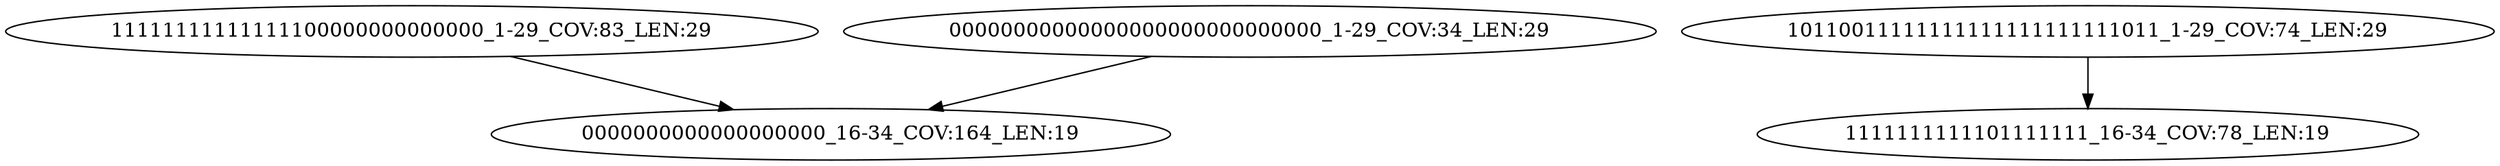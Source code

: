 digraph G {
    "11111111111111100000000000000_1-29_COV:83_LEN:29" -> "0000000000000000000_16-34_COV:164_LEN:19";
    "10110011111111111111111111011_1-29_COV:74_LEN:29" -> "1111111111101111111_16-34_COV:78_LEN:19";
    "00000000000000000000000000000_1-29_COV:34_LEN:29" -> "0000000000000000000_16-34_COV:164_LEN:19";
}

